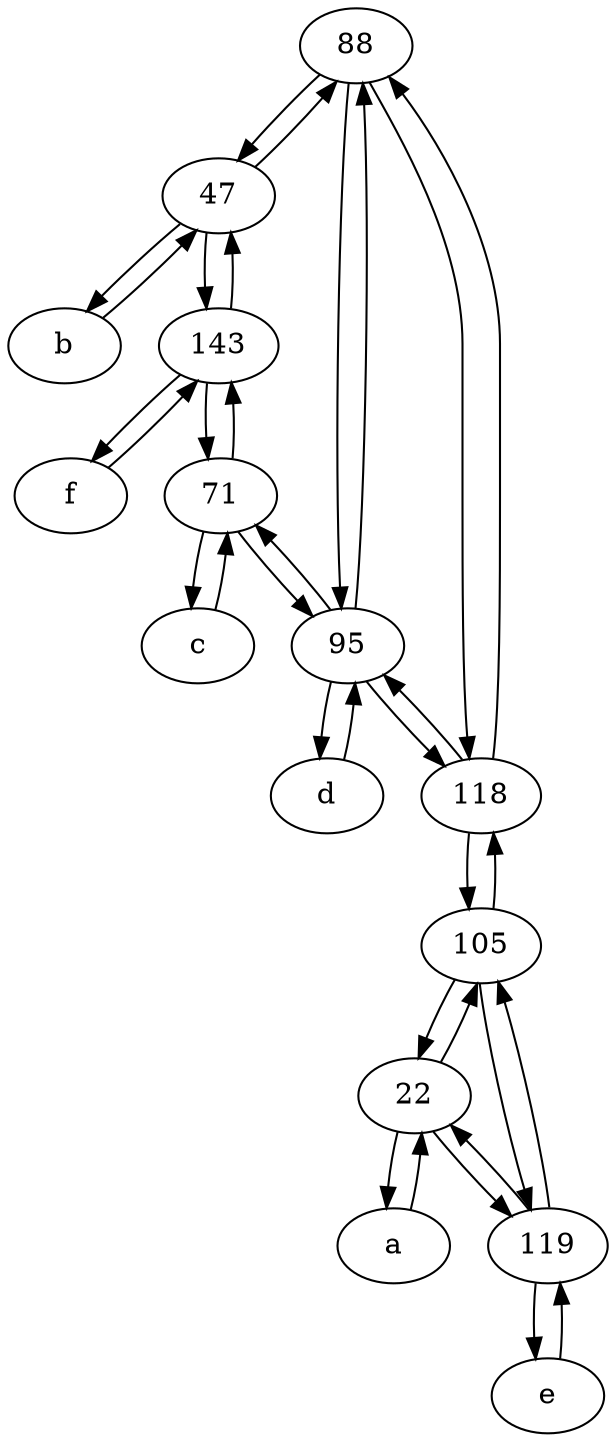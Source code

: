 digraph  {
	88;
	b [pos="50,20!"];
	c [pos="20,10!"];
	f [pos="15,45!"];
	71;
	a [pos="40,10!"];
	143;
	22;
	e [pos="30,50!"];
	47;
	119;
	d [pos="20,30!"];
	95;
	118;
	105;
	d -> 95;
	22 -> 105;
	47 -> b;
	88 -> 118;
	88 -> 95;
	22 -> 119;
	119 -> 22;
	22 -> a;
	95 -> 118;
	e -> 119;
	95 -> 88;
	119 -> 105;
	47 -> 143;
	47 -> 88;
	105 -> 118;
	71 -> 143;
	95 -> 71;
	88 -> 47;
	105 -> 22;
	105 -> 119;
	71 -> 95;
	b -> 47;
	143 -> 71;
	143 -> f;
	95 -> d;
	119 -> e;
	71 -> c;
	118 -> 88;
	143 -> 47;
	a -> 22;
	118 -> 95;
	c -> 71;
	f -> 143;
	118 -> 105;

	}
